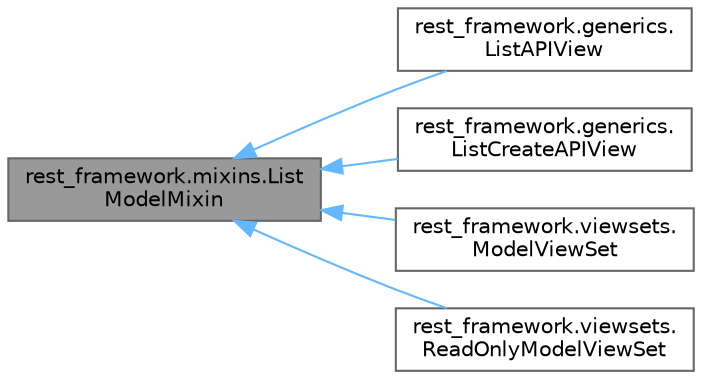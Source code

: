 digraph "rest_framework.mixins.ListModelMixin"
{
 // LATEX_PDF_SIZE
  bgcolor="transparent";
  edge [fontname=Helvetica,fontsize=10,labelfontname=Helvetica,labelfontsize=10];
  node [fontname=Helvetica,fontsize=10,shape=box,height=0.2,width=0.4];
  rankdir="LR";
  Node1 [id="Node000001",label="rest_framework.mixins.List\lModelMixin",height=0.2,width=0.4,color="gray40", fillcolor="grey60", style="filled", fontcolor="black",tooltip=" "];
  Node1 -> Node2 [id="edge5_Node000001_Node000002",dir="back",color="steelblue1",style="solid",tooltip=" "];
  Node2 [id="Node000002",label="rest_framework.generics.\lListAPIView",height=0.2,width=0.4,color="gray40", fillcolor="white", style="filled",URL="$classrest__framework_1_1generics_1_1ListAPIView.html",tooltip=" "];
  Node1 -> Node3 [id="edge6_Node000001_Node000003",dir="back",color="steelblue1",style="solid",tooltip=" "];
  Node3 [id="Node000003",label="rest_framework.generics.\lListCreateAPIView",height=0.2,width=0.4,color="gray40", fillcolor="white", style="filled",URL="$classrest__framework_1_1generics_1_1ListCreateAPIView.html",tooltip=" "];
  Node1 -> Node4 [id="edge7_Node000001_Node000004",dir="back",color="steelblue1",style="solid",tooltip=" "];
  Node4 [id="Node000004",label="rest_framework.viewsets.\lModelViewSet",height=0.2,width=0.4,color="gray40", fillcolor="white", style="filled",URL="$classrest__framework_1_1viewsets_1_1ModelViewSet.html",tooltip=" "];
  Node1 -> Node5 [id="edge8_Node000001_Node000005",dir="back",color="steelblue1",style="solid",tooltip=" "];
  Node5 [id="Node000005",label="rest_framework.viewsets.\lReadOnlyModelViewSet",height=0.2,width=0.4,color="gray40", fillcolor="white", style="filled",URL="$classrest__framework_1_1viewsets_1_1ReadOnlyModelViewSet.html",tooltip=" "];
}
